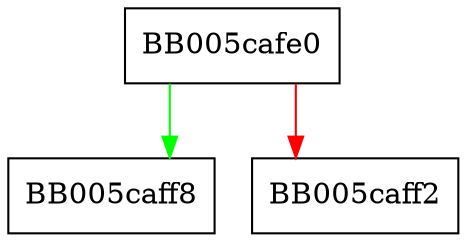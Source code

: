 digraph evp_keymgmt_set_params {
  node [shape="box"];
  graph [splines=ortho];
  BB005cafe0 -> BB005caff8 [color="green"];
  BB005cafe0 -> BB005caff2 [color="red"];
}